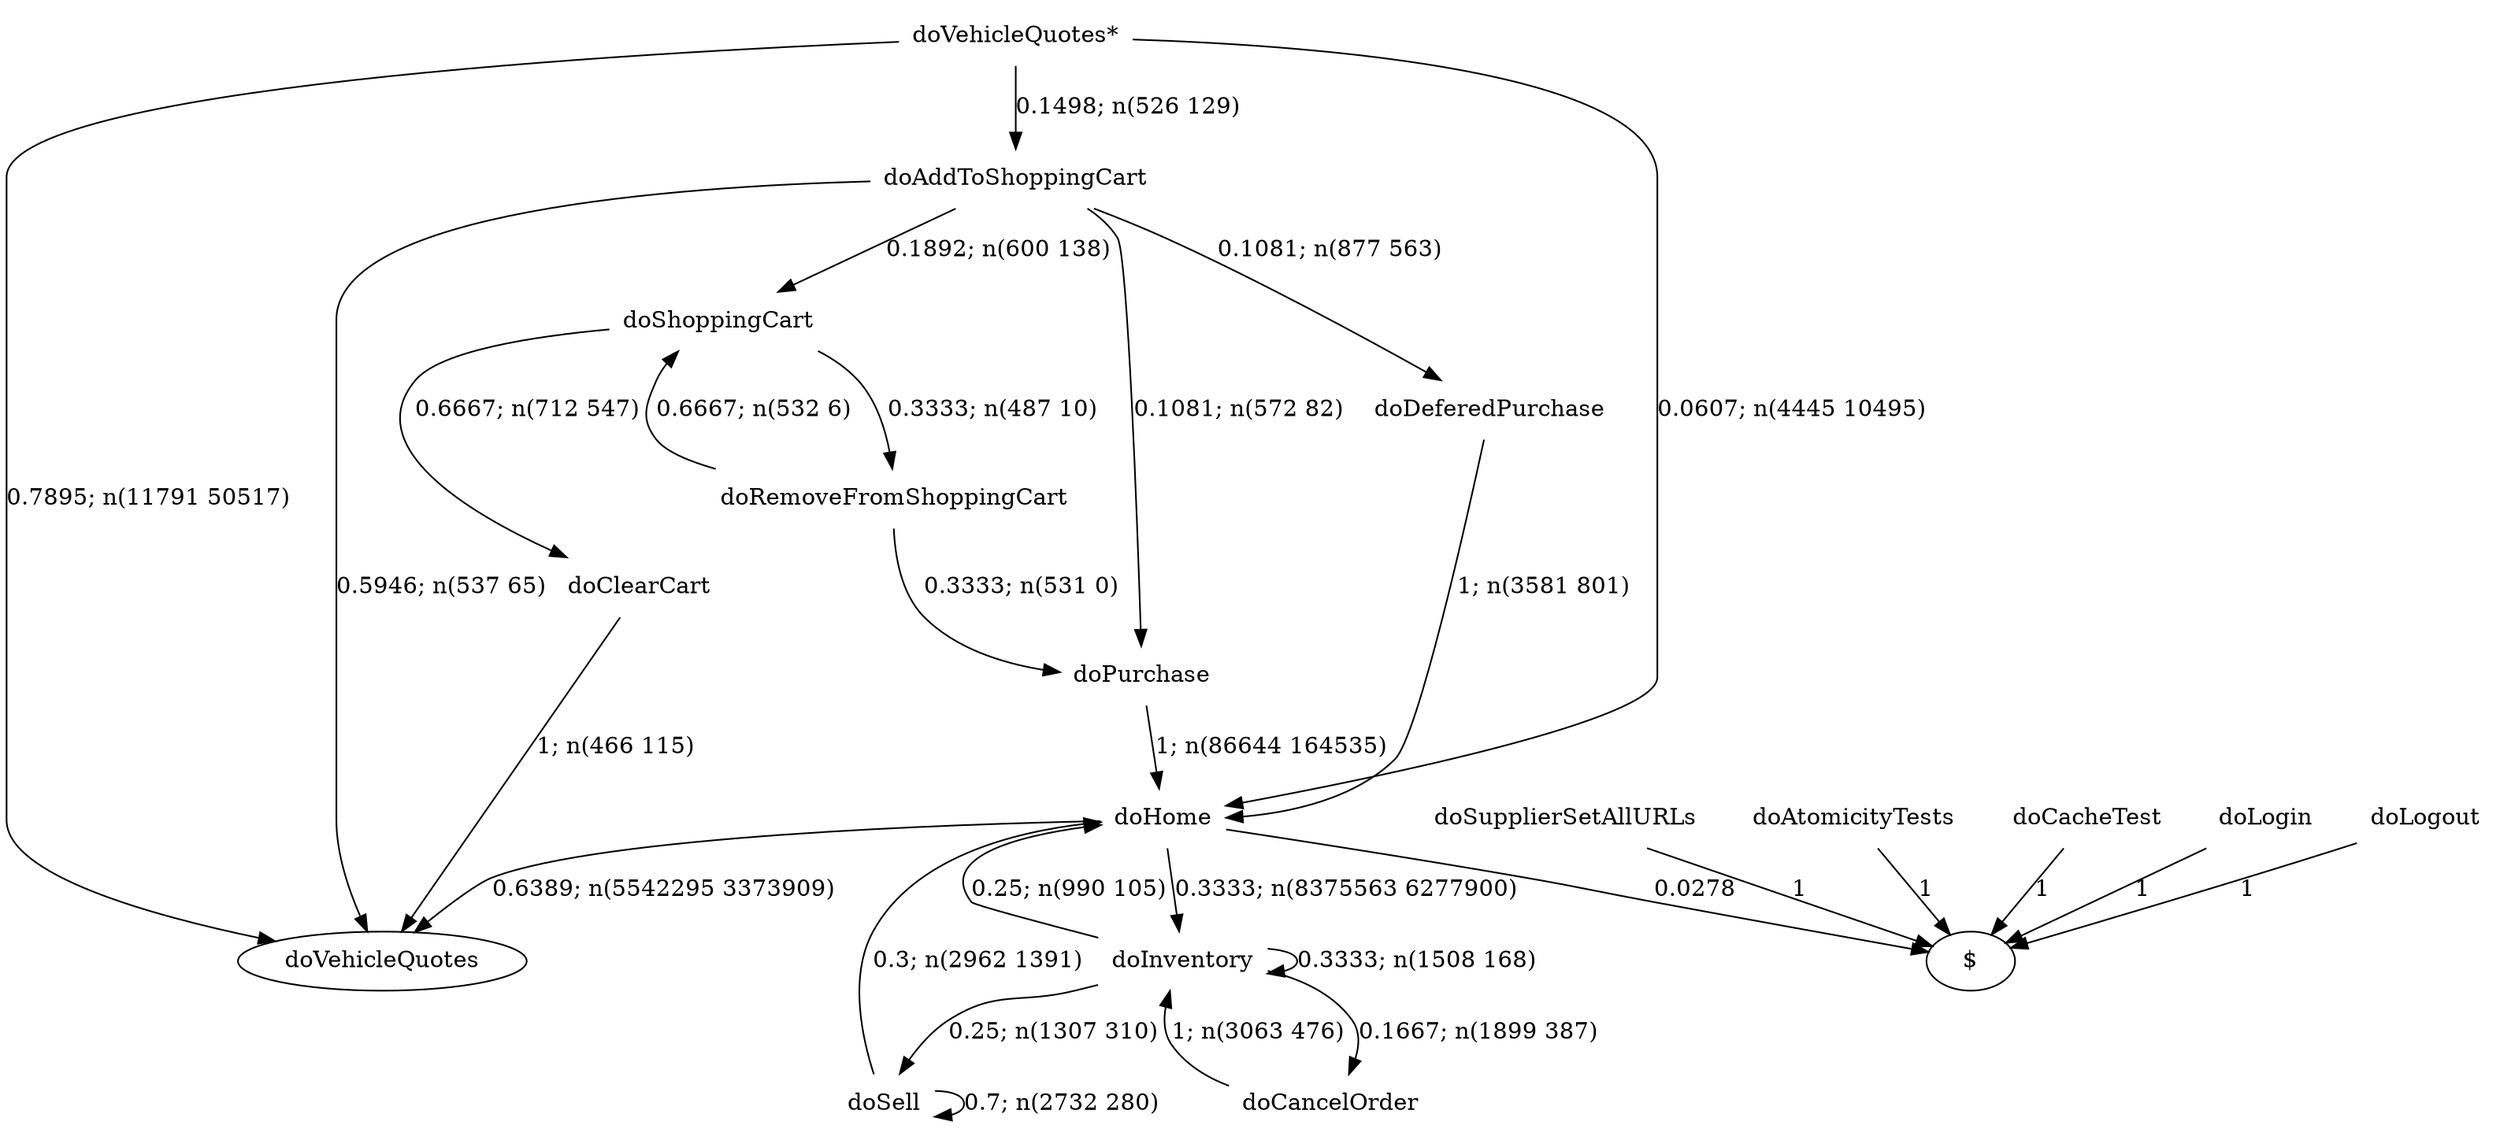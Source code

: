 digraph G {"doVehicleQuotes*" [label="doVehicleQuotes*",shape=none];"doSupplierSetAllURLs" [label="doSupplierSetAllURLs",shape=none];"doAtomicityTests" [label="doAtomicityTests",shape=none];"doCacheTest" [label="doCacheTest",shape=none];"doLogin" [label="doLogin",shape=none];"doAddToShoppingCart" [label="doAddToShoppingCart",shape=none];"doDeferedPurchase" [label="doDeferedPurchase",shape=none];"doHome" [label="doHome",shape=none];"doShoppingCart" [label="doShoppingCart",shape=none];"doClearCart" [label="doClearCart",shape=none];"doPurchase" [label="doPurchase",shape=none];"doInventory" [label="doInventory",shape=none];"doSell" [label="doSell",shape=none];"doLogout" [label="doLogout",shape=none];"doCancelOrder" [label="doCancelOrder",shape=none];"doRemoveFromShoppingCart" [label="doRemoveFromShoppingCart",shape=none];"doVehicleQuotes*"->"doVehicleQuotes" [style=solid,label="0.7895; n(11791 50517)"];"doVehicleQuotes*"->"doAddToShoppingCart" [style=solid,label="0.1498; n(526 129)"];"doVehicleQuotes*"->"doHome" [style=solid,label="0.0607; n(4445 10495)"];"doSupplierSetAllURLs"->"$" [style=solid,label="1"];"doAtomicityTests"->"$" [style=solid,label="1"];"doCacheTest"->"$" [style=solid,label="1"];"doLogin"->"$" [style=solid,label="1"];"doAddToShoppingCart"->"doVehicleQuotes" [style=solid,label="0.5946; n(537 65)"];"doAddToShoppingCart"->"doDeferedPurchase" [style=solid,label="0.1081; n(877 563)"];"doAddToShoppingCart"->"doShoppingCart" [style=solid,label="0.1892; n(600 138)"];"doAddToShoppingCart"->"doPurchase" [style=solid,label="0.1081; n(572 82)"];"doDeferedPurchase"->"doHome" [style=solid,label="1; n(3581 801)"];"doHome"->"doVehicleQuotes" [style=solid,label="0.6389; n(5542295 3373909)"];"doHome"->"doInventory" [style=solid,label="0.3333; n(8375563 6277900)"];"doHome"->"$" [style=solid,label="0.0278"];"doShoppingCart"->"doClearCart" [style=solid,label="0.6667; n(712 547)"];"doShoppingCart"->"doRemoveFromShoppingCart" [style=solid,label="0.3333; n(487 10)"];"doClearCart"->"doVehicleQuotes" [style=solid,label="1; n(466 115)"];"doPurchase"->"doHome" [style=solid,label="1; n(86644 164535)"];"doInventory"->"doHome" [style=solid,label="0.25; n(990 105)"];"doInventory"->"doInventory" [style=solid,label="0.3333; n(1508 168)"];"doInventory"->"doSell" [style=solid,label="0.25; n(1307 310)"];"doInventory"->"doCancelOrder" [style=solid,label="0.1667; n(1899 387)"];"doSell"->"doHome" [style=solid,label="0.3; n(2962 1391)"];"doSell"->"doSell" [style=solid,label="0.7; n(2732 280)"];"doLogout"->"$" [style=solid,label="1"];"doCancelOrder"->"doInventory" [style=solid,label="1; n(3063 476)"];"doRemoveFromShoppingCart"->"doShoppingCart" [style=solid,label="0.6667; n(532 6)"];"doRemoveFromShoppingCart"->"doPurchase" [style=solid,label="0.3333; n(531 0)"];}